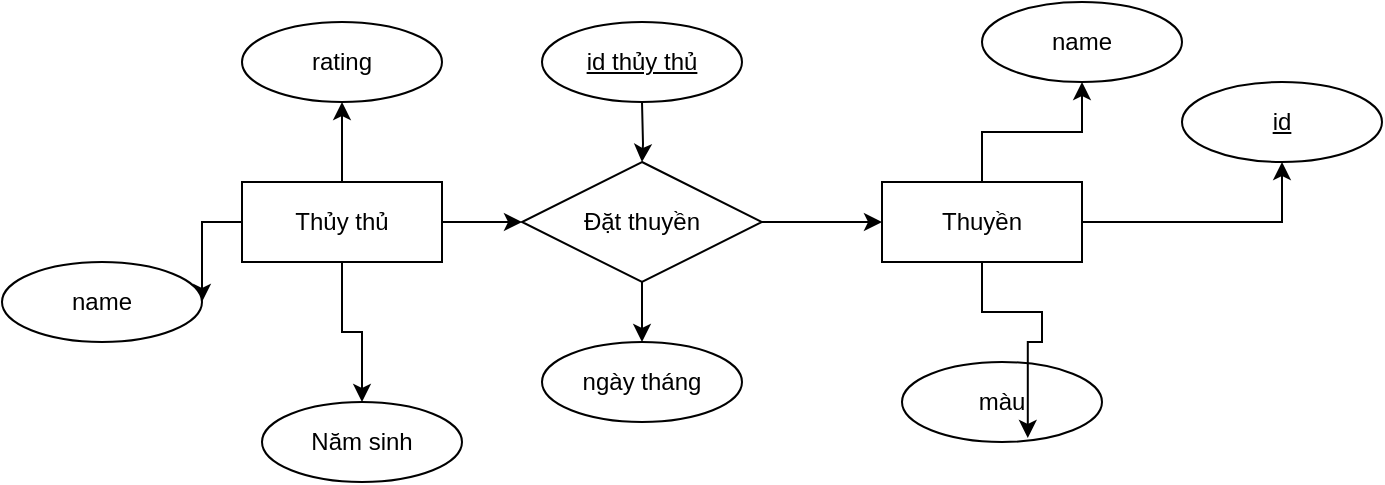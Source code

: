 <mxfile version="24.7.7">
  <diagram name="Trang-1" id="NsUnzkrVKwauG0oXtOu_">
    <mxGraphModel dx="724" dy="360" grid="1" gridSize="10" guides="1" tooltips="1" connect="1" arrows="1" fold="1" page="1" pageScale="1" pageWidth="827" pageHeight="1169" math="0" shadow="0">
      <root>
        <mxCell id="0" />
        <mxCell id="1" parent="0" />
        <mxCell id="HnuSaihq466AlNTpayaf-47" value="" style="edgeStyle=orthogonalEdgeStyle;rounded=0;orthogonalLoop=1;jettySize=auto;html=1;" edge="1" parent="1" source="HnuSaihq466AlNTpayaf-27" target="HnuSaihq466AlNTpayaf-30">
          <mxGeometry relative="1" as="geometry" />
        </mxCell>
        <mxCell id="HnuSaihq466AlNTpayaf-50" value="" style="edgeStyle=orthogonalEdgeStyle;rounded=0;orthogonalLoop=1;jettySize=auto;html=1;" edge="1" parent="1" source="HnuSaihq466AlNTpayaf-27" target="HnuSaihq466AlNTpayaf-49">
          <mxGeometry relative="1" as="geometry" />
        </mxCell>
        <mxCell id="HnuSaihq466AlNTpayaf-27" value="Đặt thuyền" style="shape=rhombus;perimeter=rhombusPerimeter;whiteSpace=wrap;html=1;align=center;" vertex="1" parent="1">
          <mxGeometry x="260" y="210" width="120" height="60" as="geometry" />
        </mxCell>
        <mxCell id="HnuSaihq466AlNTpayaf-29" value="" style="edgeStyle=orthogonalEdgeStyle;rounded=0;orthogonalLoop=1;jettySize=auto;html=1;" edge="1" parent="1" source="HnuSaihq466AlNTpayaf-28" target="HnuSaihq466AlNTpayaf-27">
          <mxGeometry relative="1" as="geometry" />
        </mxCell>
        <mxCell id="HnuSaihq466AlNTpayaf-32" value="" style="edgeStyle=orthogonalEdgeStyle;rounded=0;orthogonalLoop=1;jettySize=auto;html=1;" edge="1" parent="1" source="HnuSaihq466AlNTpayaf-28" target="HnuSaihq466AlNTpayaf-31">
          <mxGeometry relative="1" as="geometry" />
        </mxCell>
        <mxCell id="HnuSaihq466AlNTpayaf-34" value="" style="edgeStyle=orthogonalEdgeStyle;rounded=0;orthogonalLoop=1;jettySize=auto;html=1;" edge="1" parent="1" source="HnuSaihq466AlNTpayaf-28" target="HnuSaihq466AlNTpayaf-33">
          <mxGeometry relative="1" as="geometry" />
        </mxCell>
        <mxCell id="HnuSaihq466AlNTpayaf-46" value="" style="edgeStyle=orthogonalEdgeStyle;rounded=0;orthogonalLoop=1;jettySize=auto;html=1;" edge="1" parent="1" source="HnuSaihq466AlNTpayaf-28" target="HnuSaihq466AlNTpayaf-35">
          <mxGeometry relative="1" as="geometry" />
        </mxCell>
        <mxCell id="HnuSaihq466AlNTpayaf-28" value="Thủy thủ" style="whiteSpace=wrap;html=1;align=center;" vertex="1" parent="1">
          <mxGeometry x="120" y="220" width="100" height="40" as="geometry" />
        </mxCell>
        <mxCell id="HnuSaihq466AlNTpayaf-41" value="" style="edgeStyle=orthogonalEdgeStyle;rounded=0;orthogonalLoop=1;jettySize=auto;html=1;" edge="1" parent="1" source="HnuSaihq466AlNTpayaf-30" target="HnuSaihq466AlNTpayaf-40">
          <mxGeometry relative="1" as="geometry" />
        </mxCell>
        <mxCell id="HnuSaihq466AlNTpayaf-42" value="" style="edgeStyle=orthogonalEdgeStyle;rounded=0;orthogonalLoop=1;jettySize=auto;html=1;" edge="1" parent="1" source="HnuSaihq466AlNTpayaf-30" target="HnuSaihq466AlNTpayaf-38">
          <mxGeometry relative="1" as="geometry" />
        </mxCell>
        <mxCell id="HnuSaihq466AlNTpayaf-30" value="Thuyền" style="whiteSpace=wrap;html=1;align=center;" vertex="1" parent="1">
          <mxGeometry x="440" y="220" width="100" height="40" as="geometry" />
        </mxCell>
        <mxCell id="HnuSaihq466AlNTpayaf-31" value="name" style="ellipse;whiteSpace=wrap;html=1;align=center;" vertex="1" parent="1">
          <mxGeometry y="260" width="100" height="40" as="geometry" />
        </mxCell>
        <mxCell id="HnuSaihq466AlNTpayaf-33" value="rating" style="ellipse;whiteSpace=wrap;html=1;align=center;" vertex="1" parent="1">
          <mxGeometry x="120" y="140" width="100" height="40" as="geometry" />
        </mxCell>
        <mxCell id="HnuSaihq466AlNTpayaf-35" value="Năm sinh" style="ellipse;whiteSpace=wrap;html=1;align=center;" vertex="1" parent="1">
          <mxGeometry x="130" y="330" width="100" height="40" as="geometry" />
        </mxCell>
        <mxCell id="HnuSaihq466AlNTpayaf-37" value="màu" style="ellipse;whiteSpace=wrap;html=1;align=center;" vertex="1" parent="1">
          <mxGeometry x="450" y="310" width="100" height="40" as="geometry" />
        </mxCell>
        <mxCell id="HnuSaihq466AlNTpayaf-38" value="name" style="ellipse;whiteSpace=wrap;html=1;align=center;" vertex="1" parent="1">
          <mxGeometry x="490" y="130" width="100" height="40" as="geometry" />
        </mxCell>
        <mxCell id="HnuSaihq466AlNTpayaf-40" value="id" style="ellipse;whiteSpace=wrap;html=1;align=center;fontStyle=4;" vertex="1" parent="1">
          <mxGeometry x="590" y="170" width="100" height="40" as="geometry" />
        </mxCell>
        <mxCell id="HnuSaihq466AlNTpayaf-43" style="edgeStyle=orthogonalEdgeStyle;rounded=0;orthogonalLoop=1;jettySize=auto;html=1;entryX=0.629;entryY=0.95;entryDx=0;entryDy=0;entryPerimeter=0;" edge="1" parent="1" source="HnuSaihq466AlNTpayaf-30" target="HnuSaihq466AlNTpayaf-37">
          <mxGeometry relative="1" as="geometry">
            <Array as="points">
              <mxPoint x="490" y="285" />
              <mxPoint x="520" y="285" />
              <mxPoint x="520" y="300" />
              <mxPoint x="513" y="300" />
            </Array>
          </mxGeometry>
        </mxCell>
        <mxCell id="HnuSaihq466AlNTpayaf-45" value="" style="edgeStyle=orthogonalEdgeStyle;rounded=0;orthogonalLoop=1;jettySize=auto;html=1;" edge="1" parent="1" target="HnuSaihq466AlNTpayaf-27">
          <mxGeometry relative="1" as="geometry">
            <mxPoint x="320" y="180" as="sourcePoint" />
          </mxGeometry>
        </mxCell>
        <mxCell id="HnuSaihq466AlNTpayaf-48" value="id thủy thủ" style="ellipse;whiteSpace=wrap;html=1;align=center;fontStyle=4;" vertex="1" parent="1">
          <mxGeometry x="270" y="140" width="100" height="40" as="geometry" />
        </mxCell>
        <mxCell id="HnuSaihq466AlNTpayaf-49" value="ngày tháng" style="ellipse;whiteSpace=wrap;html=1;align=center;" vertex="1" parent="1">
          <mxGeometry x="270" y="300" width="100" height="40" as="geometry" />
        </mxCell>
      </root>
    </mxGraphModel>
  </diagram>
</mxfile>
